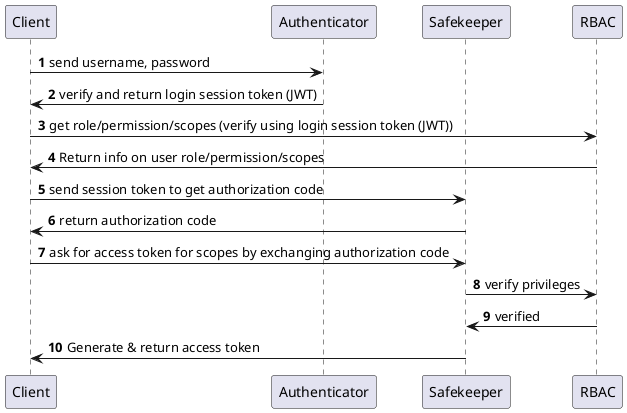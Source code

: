 @startuml
'https://plantuml.com/sequence-diagram

autonumber
participant Client
participant Authenticator
participant Safekeeper
participant RBAC

Client -> Authenticator: send username, password
Authenticator -> Client: verify and return login session token (JWT)
Client -> RBAC:  get role/permission/scopes (verify using login session token (JWT))
RBAC -> Client: Return info on user role/permission/scopes
Client -> Safekeeper: send session token to get authorization code
Safekeeper -> Client: return authorization code
Client -> Safekeeper: ask for access token for scopes by exchanging authorization code
Safekeeper -> RBAC: verify privileges
RBAC -> Safekeeper: verified
Safekeeper -> Client: Generate & return access token
@enduml